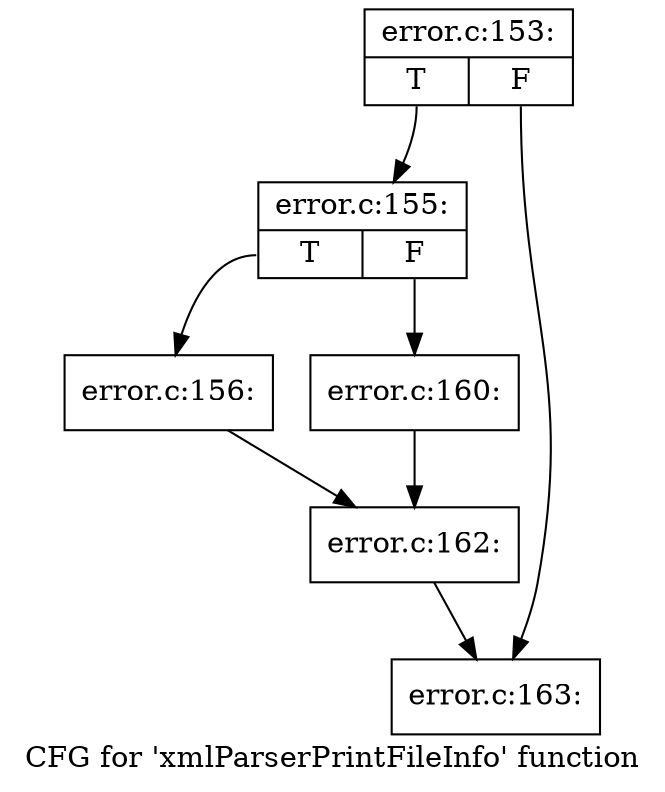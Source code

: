 digraph "CFG for 'xmlParserPrintFileInfo' function" {
	label="CFG for 'xmlParserPrintFileInfo' function";

	Node0x4450f10 [shape=record,label="{error.c:153:|{<s0>T|<s1>F}}"];
	Node0x4450f10:s0 -> Node0x4529b40;
	Node0x4450f10:s1 -> Node0x4540470;
	Node0x4529b40 [shape=record,label="{error.c:155:|{<s0>T|<s1>F}}"];
	Node0x4529b40:s0 -> Node0x4540830;
	Node0x4529b40:s1 -> Node0x45408d0;
	Node0x4540830 [shape=record,label="{error.c:156:}"];
	Node0x4540830 -> Node0x4540880;
	Node0x45408d0 [shape=record,label="{error.c:160:}"];
	Node0x45408d0 -> Node0x4540880;
	Node0x4540880 [shape=record,label="{error.c:162:}"];
	Node0x4540880 -> Node0x4540470;
	Node0x4540470 [shape=record,label="{error.c:163:}"];
}

